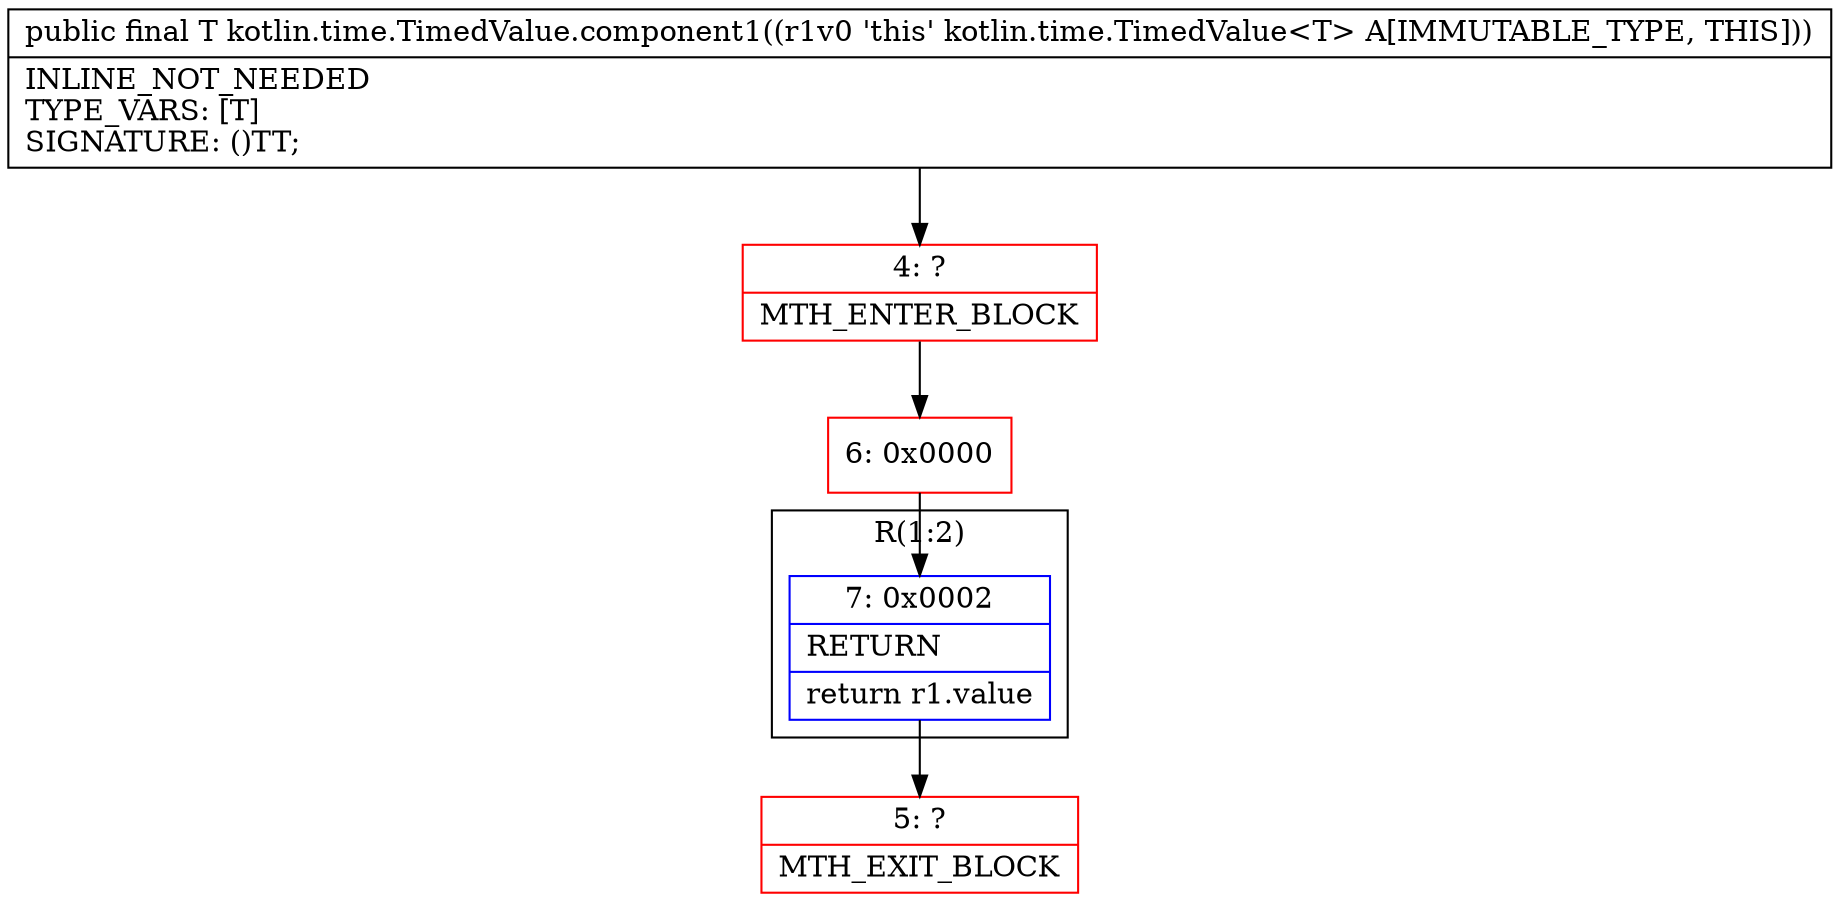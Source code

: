 digraph "CFG forkotlin.time.TimedValue.component1()Ljava\/lang\/Object;" {
subgraph cluster_Region_1998921255 {
label = "R(1:2)";
node [shape=record,color=blue];
Node_7 [shape=record,label="{7\:\ 0x0002|RETURN\l|return r1.value\l}"];
}
Node_4 [shape=record,color=red,label="{4\:\ ?|MTH_ENTER_BLOCK\l}"];
Node_6 [shape=record,color=red,label="{6\:\ 0x0000}"];
Node_5 [shape=record,color=red,label="{5\:\ ?|MTH_EXIT_BLOCK\l}"];
MethodNode[shape=record,label="{public final T kotlin.time.TimedValue.component1((r1v0 'this' kotlin.time.TimedValue\<T\> A[IMMUTABLE_TYPE, THIS]))  | INLINE_NOT_NEEDED\lTYPE_VARS: [T]\lSIGNATURE: ()TT;\l}"];
MethodNode -> Node_4;Node_7 -> Node_5;
Node_4 -> Node_6;
Node_6 -> Node_7;
}

